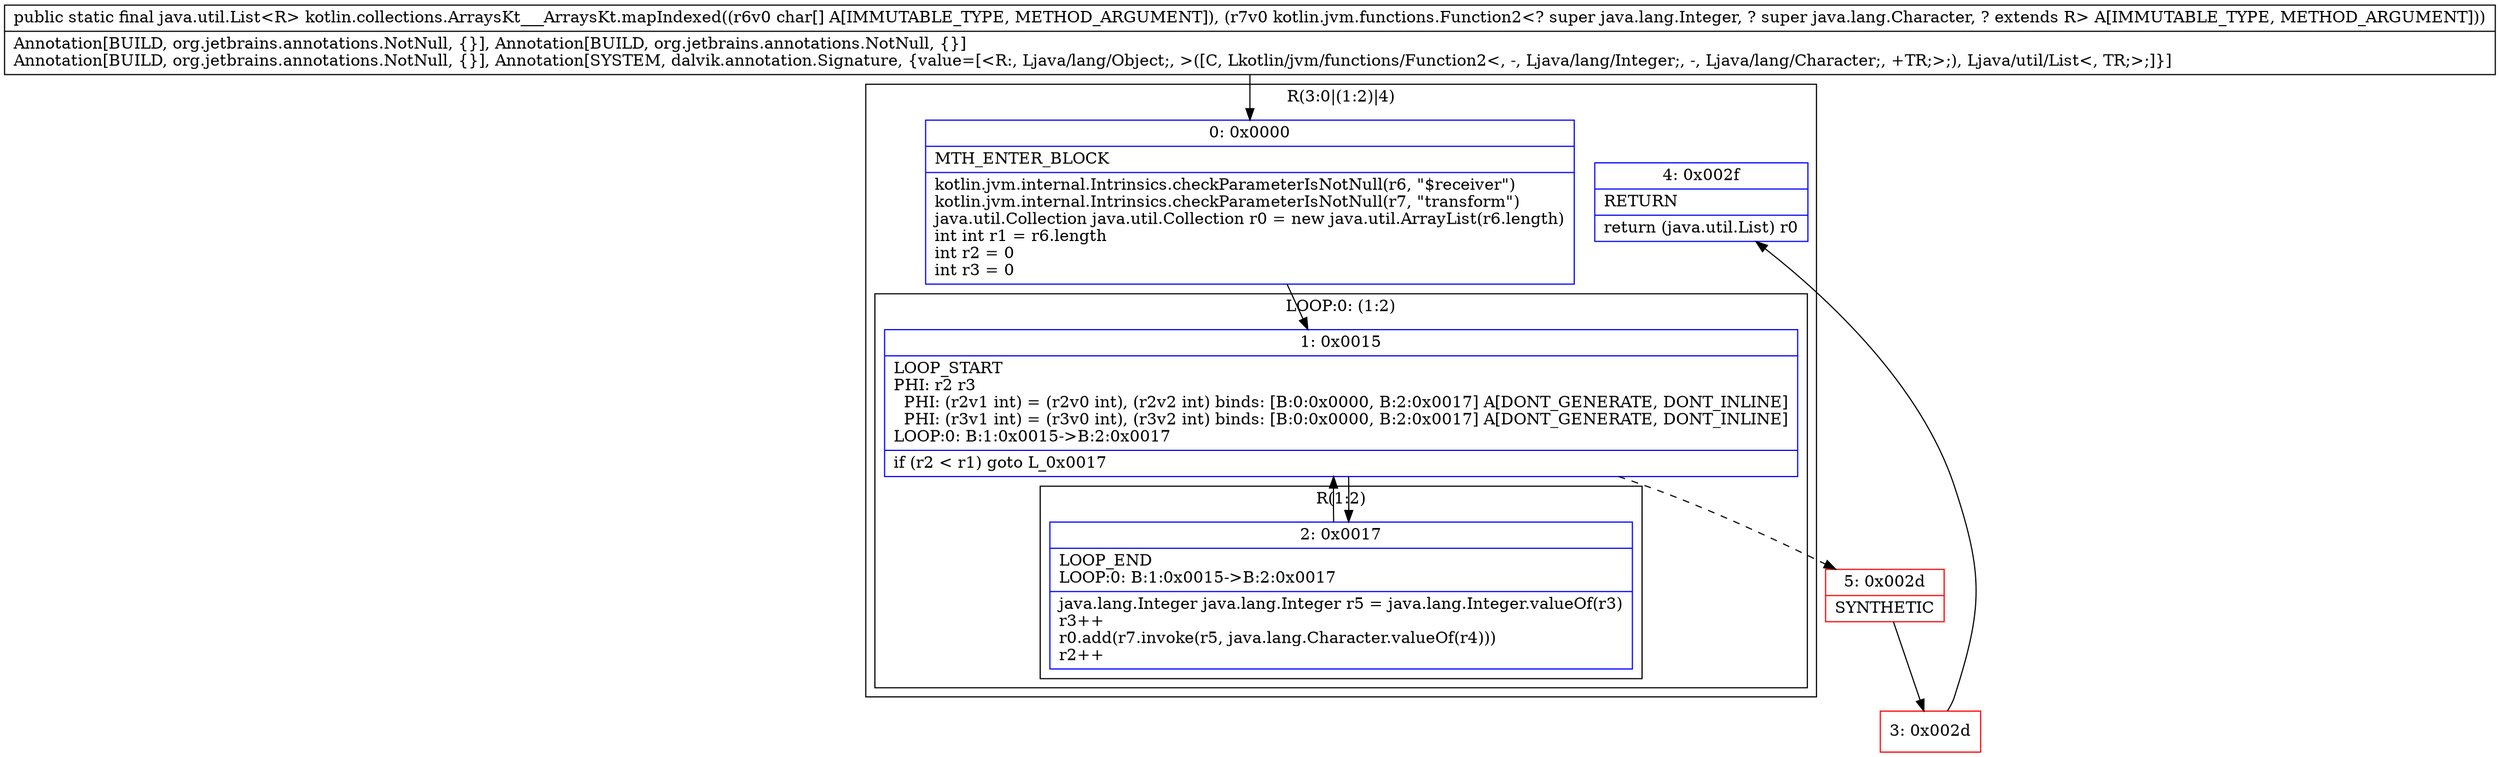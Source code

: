 digraph "CFG forkotlin.collections.ArraysKt___ArraysKt.mapIndexed([CLkotlin\/jvm\/functions\/Function2;)Ljava\/util\/List;" {
subgraph cluster_Region_1951524784 {
label = "R(3:0|(1:2)|4)";
node [shape=record,color=blue];
Node_0 [shape=record,label="{0\:\ 0x0000|MTH_ENTER_BLOCK\l|kotlin.jvm.internal.Intrinsics.checkParameterIsNotNull(r6, \"$receiver\")\lkotlin.jvm.internal.Intrinsics.checkParameterIsNotNull(r7, \"transform\")\ljava.util.Collection java.util.Collection r0 = new java.util.ArrayList(r6.length)\lint int r1 = r6.length\lint r2 = 0\lint r3 = 0\l}"];
subgraph cluster_LoopRegion_742572219 {
label = "LOOP:0: (1:2)";
node [shape=record,color=blue];
Node_1 [shape=record,label="{1\:\ 0x0015|LOOP_START\lPHI: r2 r3 \l  PHI: (r2v1 int) = (r2v0 int), (r2v2 int) binds: [B:0:0x0000, B:2:0x0017] A[DONT_GENERATE, DONT_INLINE]\l  PHI: (r3v1 int) = (r3v0 int), (r3v2 int) binds: [B:0:0x0000, B:2:0x0017] A[DONT_GENERATE, DONT_INLINE]\lLOOP:0: B:1:0x0015\-\>B:2:0x0017\l|if (r2 \< r1) goto L_0x0017\l}"];
subgraph cluster_Region_1677664711 {
label = "R(1:2)";
node [shape=record,color=blue];
Node_2 [shape=record,label="{2\:\ 0x0017|LOOP_END\lLOOP:0: B:1:0x0015\-\>B:2:0x0017\l|java.lang.Integer java.lang.Integer r5 = java.lang.Integer.valueOf(r3)\lr3++\lr0.add(r7.invoke(r5, java.lang.Character.valueOf(r4)))\lr2++\l}"];
}
}
Node_4 [shape=record,label="{4\:\ 0x002f|RETURN\l|return (java.util.List) r0\l}"];
}
Node_3 [shape=record,color=red,label="{3\:\ 0x002d}"];
Node_5 [shape=record,color=red,label="{5\:\ 0x002d|SYNTHETIC\l}"];
MethodNode[shape=record,label="{public static final java.util.List\<R\> kotlin.collections.ArraysKt___ArraysKt.mapIndexed((r6v0 char[] A[IMMUTABLE_TYPE, METHOD_ARGUMENT]), (r7v0 kotlin.jvm.functions.Function2\<? super java.lang.Integer, ? super java.lang.Character, ? extends R\> A[IMMUTABLE_TYPE, METHOD_ARGUMENT]))  | Annotation[BUILD, org.jetbrains.annotations.NotNull, \{\}], Annotation[BUILD, org.jetbrains.annotations.NotNull, \{\}]\lAnnotation[BUILD, org.jetbrains.annotations.NotNull, \{\}], Annotation[SYSTEM, dalvik.annotation.Signature, \{value=[\<R:, Ljava\/lang\/Object;, \>([C, Lkotlin\/jvm\/functions\/Function2\<, \-, Ljava\/lang\/Integer;, \-, Ljava\/lang\/Character;, +TR;\>;), Ljava\/util\/List\<, TR;\>;]\}]\l}"];
MethodNode -> Node_0;
Node_0 -> Node_1;
Node_1 -> Node_2;
Node_1 -> Node_5[style=dashed];
Node_2 -> Node_1;
Node_3 -> Node_4;
Node_5 -> Node_3;
}

